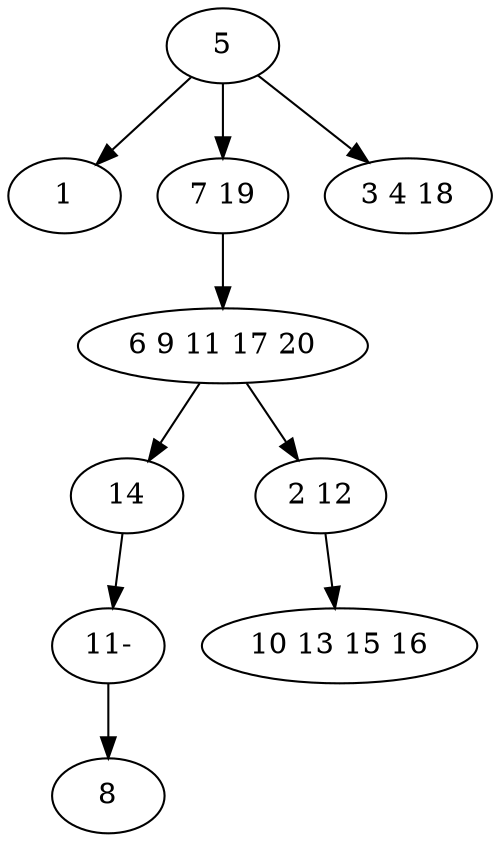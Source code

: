 digraph true_tree {
	"0" -> "1"
	"0" -> "2"
	"2" -> "3"
	"3" -> "4"
	"3" -> "5"
	"5" -> "6"
	"4" -> "9"
	"0" -> "8"
	"9" -> "7"
	"0" [label="5"];
	"1" [label="1"];
	"2" [label="7 19"];
	"3" [label="6 9 11 17 20"];
	"4" [label="14"];
	"5" [label="2 12"];
	"6" [label="10 13 15 16"];
	"7" [label="8"];
	"8" [label="3 4 18"];
	"9" [label="11-"];
}
